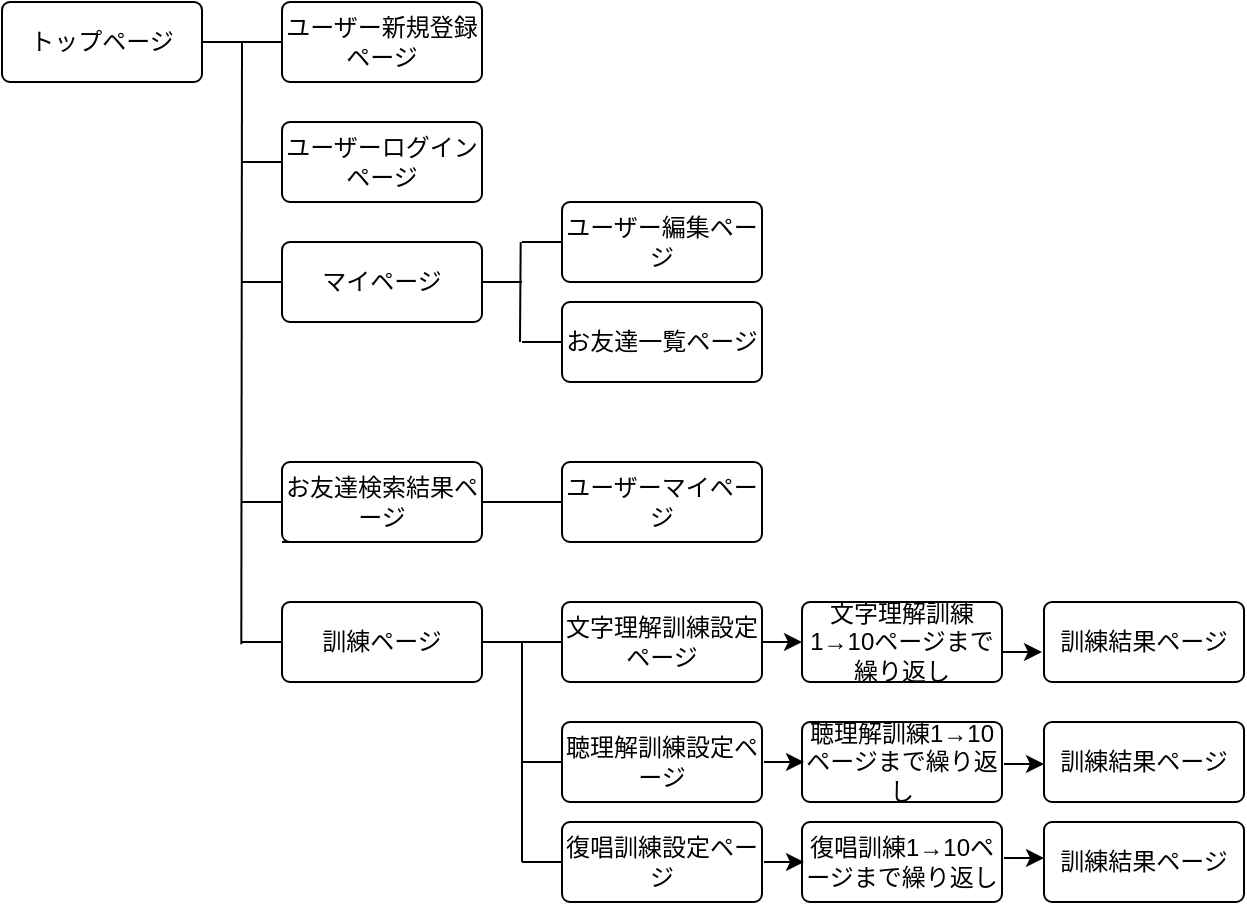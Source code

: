 <mxfile>
    <diagram id="FwakL_awWPRegk3kJKVq" name="ページ1">
        <mxGraphModel dx="525" dy="402" grid="1" gridSize="10" guides="1" tooltips="1" connect="1" arrows="1" fold="1" page="1" pageScale="1" pageWidth="827" pageHeight="1169" math="0" shadow="0">
            <root>
                <mxCell id="0"/>
                <mxCell id="1" parent="0"/>
                <mxCell id="4" value="ユーザー新規登録ページ" style="rounded=1;arcSize=10;whiteSpace=wrap;html=1;align=center;" vertex="1" parent="1">
                    <mxGeometry x="180" y="40" width="100" height="40" as="geometry"/>
                </mxCell>
                <mxCell id="5" value="ユーザーログインページ" style="rounded=1;arcSize=10;whiteSpace=wrap;html=1;align=center;" vertex="1" parent="1">
                    <mxGeometry x="180" y="100" width="100" height="40" as="geometry"/>
                </mxCell>
                <mxCell id="6" value="トップページ" style="rounded=1;arcSize=10;whiteSpace=wrap;html=1;align=center;" vertex="1" parent="1">
                    <mxGeometry x="40" y="40" width="100" height="40" as="geometry"/>
                </mxCell>
                <mxCell id="7" value="マイページ" style="rounded=1;arcSize=10;whiteSpace=wrap;html=1;align=center;" vertex="1" parent="1">
                    <mxGeometry x="180" y="160" width="100" height="40" as="geometry"/>
                </mxCell>
                <mxCell id="8" value="文字理解訓練設定ページ" style="rounded=1;arcSize=10;whiteSpace=wrap;html=1;align=center;" vertex="1" parent="1">
                    <mxGeometry x="320" y="340" width="100" height="40" as="geometry"/>
                </mxCell>
                <mxCell id="9" value="訓練ページ" style="rounded=1;arcSize=10;whiteSpace=wrap;html=1;align=center;" vertex="1" parent="1">
                    <mxGeometry x="180" y="340" width="100" height="40" as="geometry"/>
                </mxCell>
                <mxCell id="10" value="お友達検索結果ページ" style="rounded=1;arcSize=10;whiteSpace=wrap;html=1;align=center;" vertex="1" parent="1">
                    <mxGeometry x="180" y="270" width="100" height="40" as="geometry"/>
                </mxCell>
                <mxCell id="11" value="ユーザー編集ページ" style="rounded=1;arcSize=10;whiteSpace=wrap;html=1;align=center;" vertex="1" parent="1">
                    <mxGeometry x="320" y="140" width="100" height="40" as="geometry"/>
                </mxCell>
                <mxCell id="13" value="復唱訓練設定ページ" style="rounded=1;arcSize=10;whiteSpace=wrap;html=1;align=center;" vertex="1" parent="1">
                    <mxGeometry x="320" y="450" width="100" height="40" as="geometry"/>
                </mxCell>
                <mxCell id="14" value="お友達一覧ページ" style="rounded=1;arcSize=10;whiteSpace=wrap;html=1;align=center;" vertex="1" parent="1">
                    <mxGeometry x="320" y="190" width="100" height="40" as="geometry"/>
                </mxCell>
                <mxCell id="15" value="ユーザーマイページ" style="rounded=1;arcSize=10;whiteSpace=wrap;html=1;align=center;" vertex="1" parent="1">
                    <mxGeometry x="320" y="270" width="100" height="40" as="geometry"/>
                </mxCell>
                <mxCell id="16" value="聴理解訓練設定ページ" style="rounded=1;arcSize=10;whiteSpace=wrap;html=1;align=center;" vertex="1" parent="1">
                    <mxGeometry x="320" y="400" width="100" height="40" as="geometry"/>
                </mxCell>
                <mxCell id="17" value="" style="line;strokeWidth=1;rotatable=0;dashed=0;labelPosition=right;align=left;verticalAlign=middle;spacingTop=0;spacingLeft=6;points=[];portConstraint=eastwest;" vertex="1" parent="1">
                    <mxGeometry x="140" y="55" width="40" height="10" as="geometry"/>
                </mxCell>
                <mxCell id="18" value="" style="line;strokeWidth=1;rotatable=0;dashed=0;labelPosition=right;align=left;verticalAlign=middle;spacingTop=0;spacingLeft=6;points=[];portConstraint=eastwest;" vertex="1" parent="1">
                    <mxGeometry x="160" y="285" width="20" height="10" as="geometry"/>
                </mxCell>
                <mxCell id="19" value="" style="line;strokeWidth=1;rotatable=0;dashed=0;labelPosition=right;align=left;verticalAlign=middle;spacingTop=0;spacingLeft=6;points=[];portConstraint=eastwest;" vertex="1" parent="1">
                    <mxGeometry x="160" y="115" width="20" height="10" as="geometry"/>
                </mxCell>
                <mxCell id="20" value="" style="line;strokeWidth=1;rotatable=0;dashed=0;labelPosition=right;align=left;verticalAlign=middle;spacingTop=0;spacingLeft=6;points=[];portConstraint=eastwest;" vertex="1" parent="1">
                    <mxGeometry x="160" y="175" width="20" height="10" as="geometry"/>
                </mxCell>
                <mxCell id="21" value="" style="line;strokeWidth=1;rotatable=0;dashed=0;labelPosition=right;align=left;verticalAlign=middle;spacingTop=0;spacingLeft=6;points=[];portConstraint=eastwest;" vertex="1" parent="1">
                    <mxGeometry x="280" y="175" width="20" height="10" as="geometry"/>
                </mxCell>
                <mxCell id="22" value="" style="line;strokeWidth=1;rotatable=0;dashed=0;labelPosition=right;align=left;verticalAlign=middle;spacingTop=0;spacingLeft=6;points=[];portConstraint=eastwest;" vertex="1" parent="1">
                    <mxGeometry x="180" y="305" width="20" height="10" as="geometry"/>
                </mxCell>
                <mxCell id="23" value="" style="line;strokeWidth=1;rotatable=0;dashed=0;labelPosition=right;align=left;verticalAlign=middle;spacingTop=0;spacingLeft=6;points=[];portConstraint=eastwest;" vertex="1" parent="1">
                    <mxGeometry x="280" y="355" width="40" height="10" as="geometry"/>
                </mxCell>
                <mxCell id="24" value="" style="line;strokeWidth=1;rotatable=0;dashed=0;labelPosition=right;align=left;verticalAlign=middle;spacingTop=0;spacingLeft=6;points=[];portConstraint=eastwest;" vertex="1" parent="1">
                    <mxGeometry x="280" y="285" width="40" height="10" as="geometry"/>
                </mxCell>
                <mxCell id="25" value="" style="line;strokeWidth=1;rotatable=0;dashed=0;labelPosition=right;align=left;verticalAlign=middle;spacingTop=0;spacingLeft=6;points=[];portConstraint=eastwest;" vertex="1" parent="1">
                    <mxGeometry x="210" y="335" width="20" height="10" as="geometry"/>
                </mxCell>
                <mxCell id="26" value="" style="line;strokeWidth=1;rotatable=0;dashed=0;labelPosition=right;align=left;verticalAlign=middle;spacingTop=0;spacingLeft=6;points=[];portConstraint=eastwest;" vertex="1" parent="1">
                    <mxGeometry x="160" y="355" width="20" height="10" as="geometry"/>
                </mxCell>
                <mxCell id="27" value="" style="line;strokeWidth=1;rotatable=0;dashed=0;labelPosition=right;align=left;verticalAlign=middle;spacingTop=0;spacingLeft=6;points=[];portConstraint=eastwest;" vertex="1" parent="1">
                    <mxGeometry x="300" y="155" width="20" height="10" as="geometry"/>
                </mxCell>
                <mxCell id="28" value="" style="line;strokeWidth=1;rotatable=0;dashed=0;labelPosition=right;align=left;verticalAlign=middle;spacingTop=0;spacingLeft=6;points=[];portConstraint=eastwest;" vertex="1" parent="1">
                    <mxGeometry x="300" y="205" width="20" height="10" as="geometry"/>
                </mxCell>
                <mxCell id="29" value="" style="line;strokeWidth=1;rotatable=0;dashed=0;labelPosition=right;align=left;verticalAlign=middle;spacingTop=0;spacingLeft=6;points=[];portConstraint=eastwest;" vertex="1" parent="1">
                    <mxGeometry x="300" y="465" width="20" height="10" as="geometry"/>
                </mxCell>
                <mxCell id="30" value="" style="line;strokeWidth=1;rotatable=0;dashed=0;labelPosition=right;align=left;verticalAlign=middle;spacingTop=0;spacingLeft=6;points=[];portConstraint=eastwest;" vertex="1" parent="1">
                    <mxGeometry x="300" y="415" width="20" height="10" as="geometry"/>
                </mxCell>
                <mxCell id="32" value="" style="endArrow=none;html=1;exitX=-0.017;exitY=0.617;exitDx=0;exitDy=0;exitPerimeter=0;" edge="1" parent="1">
                    <mxGeometry width="50" height="50" relative="1" as="geometry">
                        <mxPoint x="159.66" y="361.17" as="sourcePoint"/>
                        <mxPoint x="160" y="60" as="targetPoint"/>
                    </mxGeometry>
                </mxCell>
                <mxCell id="33" value="" style="endArrow=none;html=1;" edge="1" parent="1">
                    <mxGeometry width="50" height="50" relative="1" as="geometry">
                        <mxPoint x="299" y="210" as="sourcePoint"/>
                        <mxPoint x="299.34" y="160" as="targetPoint"/>
                    </mxGeometry>
                </mxCell>
                <mxCell id="34" value="" style="endArrow=none;html=1;" edge="1" parent="1">
                    <mxGeometry width="50" height="50" relative="1" as="geometry">
                        <mxPoint x="300" y="470" as="sourcePoint"/>
                        <mxPoint x="300" y="360" as="targetPoint"/>
                    </mxGeometry>
                </mxCell>
                <mxCell id="36" value="訓練結果ページ" style="rounded=1;arcSize=10;whiteSpace=wrap;html=1;align=center;" vertex="1" parent="1">
                    <mxGeometry x="561" y="340" width="100" height="40" as="geometry"/>
                </mxCell>
                <mxCell id="37" value="訓練結果ページ" style="rounded=1;arcSize=10;whiteSpace=wrap;html=1;align=center;" vertex="1" parent="1">
                    <mxGeometry x="561" y="400" width="100" height="40" as="geometry"/>
                </mxCell>
                <mxCell id="38" value="聴理解訓練1→10ページまで繰り返し" style="rounded=1;arcSize=10;whiteSpace=wrap;html=1;align=center;" vertex="1" parent="1">
                    <mxGeometry x="440" y="400" width="100" height="40" as="geometry"/>
                </mxCell>
                <mxCell id="40" value="訓練結果ページ" style="rounded=1;arcSize=10;whiteSpace=wrap;html=1;align=center;" vertex="1" parent="1">
                    <mxGeometry x="561" y="450" width="100" height="40" as="geometry"/>
                </mxCell>
                <mxCell id="41" value="復唱訓練1→10ページまで繰り返し" style="rounded=1;arcSize=10;whiteSpace=wrap;html=1;align=center;" vertex="1" parent="1">
                    <mxGeometry x="440" y="450" width="100" height="40" as="geometry"/>
                </mxCell>
                <mxCell id="43" value="文字理解訓練1→10ページまで繰り返し" style="rounded=1;arcSize=10;whiteSpace=wrap;html=1;align=center;" vertex="1" parent="1">
                    <mxGeometry x="440" y="340" width="100" height="40" as="geometry"/>
                </mxCell>
                <mxCell id="45" value="" style="endArrow=classic;html=1;" edge="1" parent="1">
                    <mxGeometry width="50" height="50" relative="1" as="geometry">
                        <mxPoint x="420" y="360" as="sourcePoint"/>
                        <mxPoint x="440" y="360" as="targetPoint"/>
                    </mxGeometry>
                </mxCell>
                <mxCell id="46" value="" style="endArrow=classic;html=1;" edge="1" parent="1">
                    <mxGeometry width="50" height="50" relative="1" as="geometry">
                        <mxPoint x="421" y="420" as="sourcePoint"/>
                        <mxPoint x="441" y="420" as="targetPoint"/>
                    </mxGeometry>
                </mxCell>
                <mxCell id="47" value="" style="endArrow=classic;html=1;" edge="1" parent="1">
                    <mxGeometry width="50" height="50" relative="1" as="geometry">
                        <mxPoint x="421" y="470" as="sourcePoint"/>
                        <mxPoint x="441" y="470" as="targetPoint"/>
                    </mxGeometry>
                </mxCell>
                <mxCell id="49" value="" style="endArrow=classic;html=1;" edge="1" parent="1">
                    <mxGeometry width="50" height="50" relative="1" as="geometry">
                        <mxPoint x="540" y="365" as="sourcePoint"/>
                        <mxPoint x="560" y="365" as="targetPoint"/>
                    </mxGeometry>
                </mxCell>
                <mxCell id="50" value="" style="endArrow=classic;html=1;" edge="1" parent="1">
                    <mxGeometry width="50" height="50" relative="1" as="geometry">
                        <mxPoint x="541" y="421" as="sourcePoint"/>
                        <mxPoint x="561" y="421" as="targetPoint"/>
                    </mxGeometry>
                </mxCell>
                <mxCell id="51" value="" style="endArrow=classic;html=1;" edge="1" parent="1">
                    <mxGeometry width="50" height="50" relative="1" as="geometry">
                        <mxPoint x="541" y="468" as="sourcePoint"/>
                        <mxPoint x="561" y="468" as="targetPoint"/>
                    </mxGeometry>
                </mxCell>
            </root>
        </mxGraphModel>
    </diagram>
</mxfile>